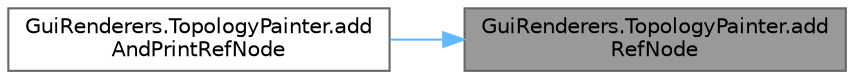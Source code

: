 digraph "GuiRenderers.TopologyPainter.addRefNode"
{
 // LATEX_PDF_SIZE
  bgcolor="transparent";
  edge [fontname=Helvetica,fontsize=10,labelfontname=Helvetica,labelfontsize=10];
  node [fontname=Helvetica,fontsize=10,shape=box,height=0.2,width=0.4];
  rankdir="RL";
  Node1 [id="Node000001",label="GuiRenderers.TopologyPainter.add\lRefNode",height=0.2,width=0.4,color="gray40", fillcolor="grey60", style="filled", fontcolor="black",tooltip=" "];
  Node1 -> Node2 [id="edge1_Node000001_Node000002",dir="back",color="steelblue1",style="solid",tooltip=" "];
  Node2 [id="Node000002",label="GuiRenderers.TopologyPainter.add\lAndPrintRefNode",height=0.2,width=0.4,color="grey40", fillcolor="white", style="filled",URL="$class_gui_renderers_1_1_topology_painter.html#a8dbbda8f7032657409227598818f091c",tooltip=" "];
}

